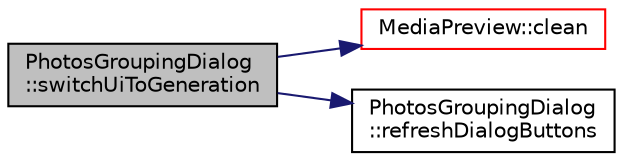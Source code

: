 digraph "PhotosGroupingDialog::switchUiToGeneration"
{
 // LATEX_PDF_SIZE
  edge [fontname="Helvetica",fontsize="10",labelfontname="Helvetica",labelfontsize="10"];
  node [fontname="Helvetica",fontsize="10",shape=record];
  rankdir="LR";
  Node1 [label="PhotosGroupingDialog\l::switchUiToGeneration",height=0.2,width=0.4,color="black", fillcolor="grey75", style="filled", fontcolor="black",tooltip=" "];
  Node1 -> Node2 [color="midnightblue",fontsize="10",style="solid",fontname="Helvetica"];
  Node2 [label="MediaPreview::clean",height=0.2,width=0.4,color="red", fillcolor="white", style="filled",URL="$class_media_preview.html#a479c256007563f64a836b8eef3b235c3",tooltip=" "];
  Node1 -> Node7 [color="midnightblue",fontsize="10",style="solid",fontname="Helvetica"];
  Node7 [label="PhotosGroupingDialog\l::refreshDialogButtons",height=0.2,width=0.4,color="black", fillcolor="white", style="filled",URL="$class_photos_grouping_dialog.html#abe0b8712cfbbed0e93083e12f755855a",tooltip=" "];
}
